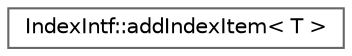 digraph "Graphical Class Hierarchy"
{
 // INTERACTIVE_SVG=YES
 // LATEX_PDF_SIZE
  bgcolor="transparent";
  edge [fontname=Helvetica,fontsize=10,labelfontname=Helvetica,labelfontsize=10];
  node [fontname=Helvetica,fontsize=10,shape=box,height=0.2,width=0.4];
  rankdir="LR";
  Node0 [id="Node000000",label="IndexIntf::addIndexItem\< T \>",height=0.2,width=0.4,color="grey40", fillcolor="white", style="filled",URL="$d9/d42/struct_index_intf_1_1add_index_item.html",tooltip=" "];
}
